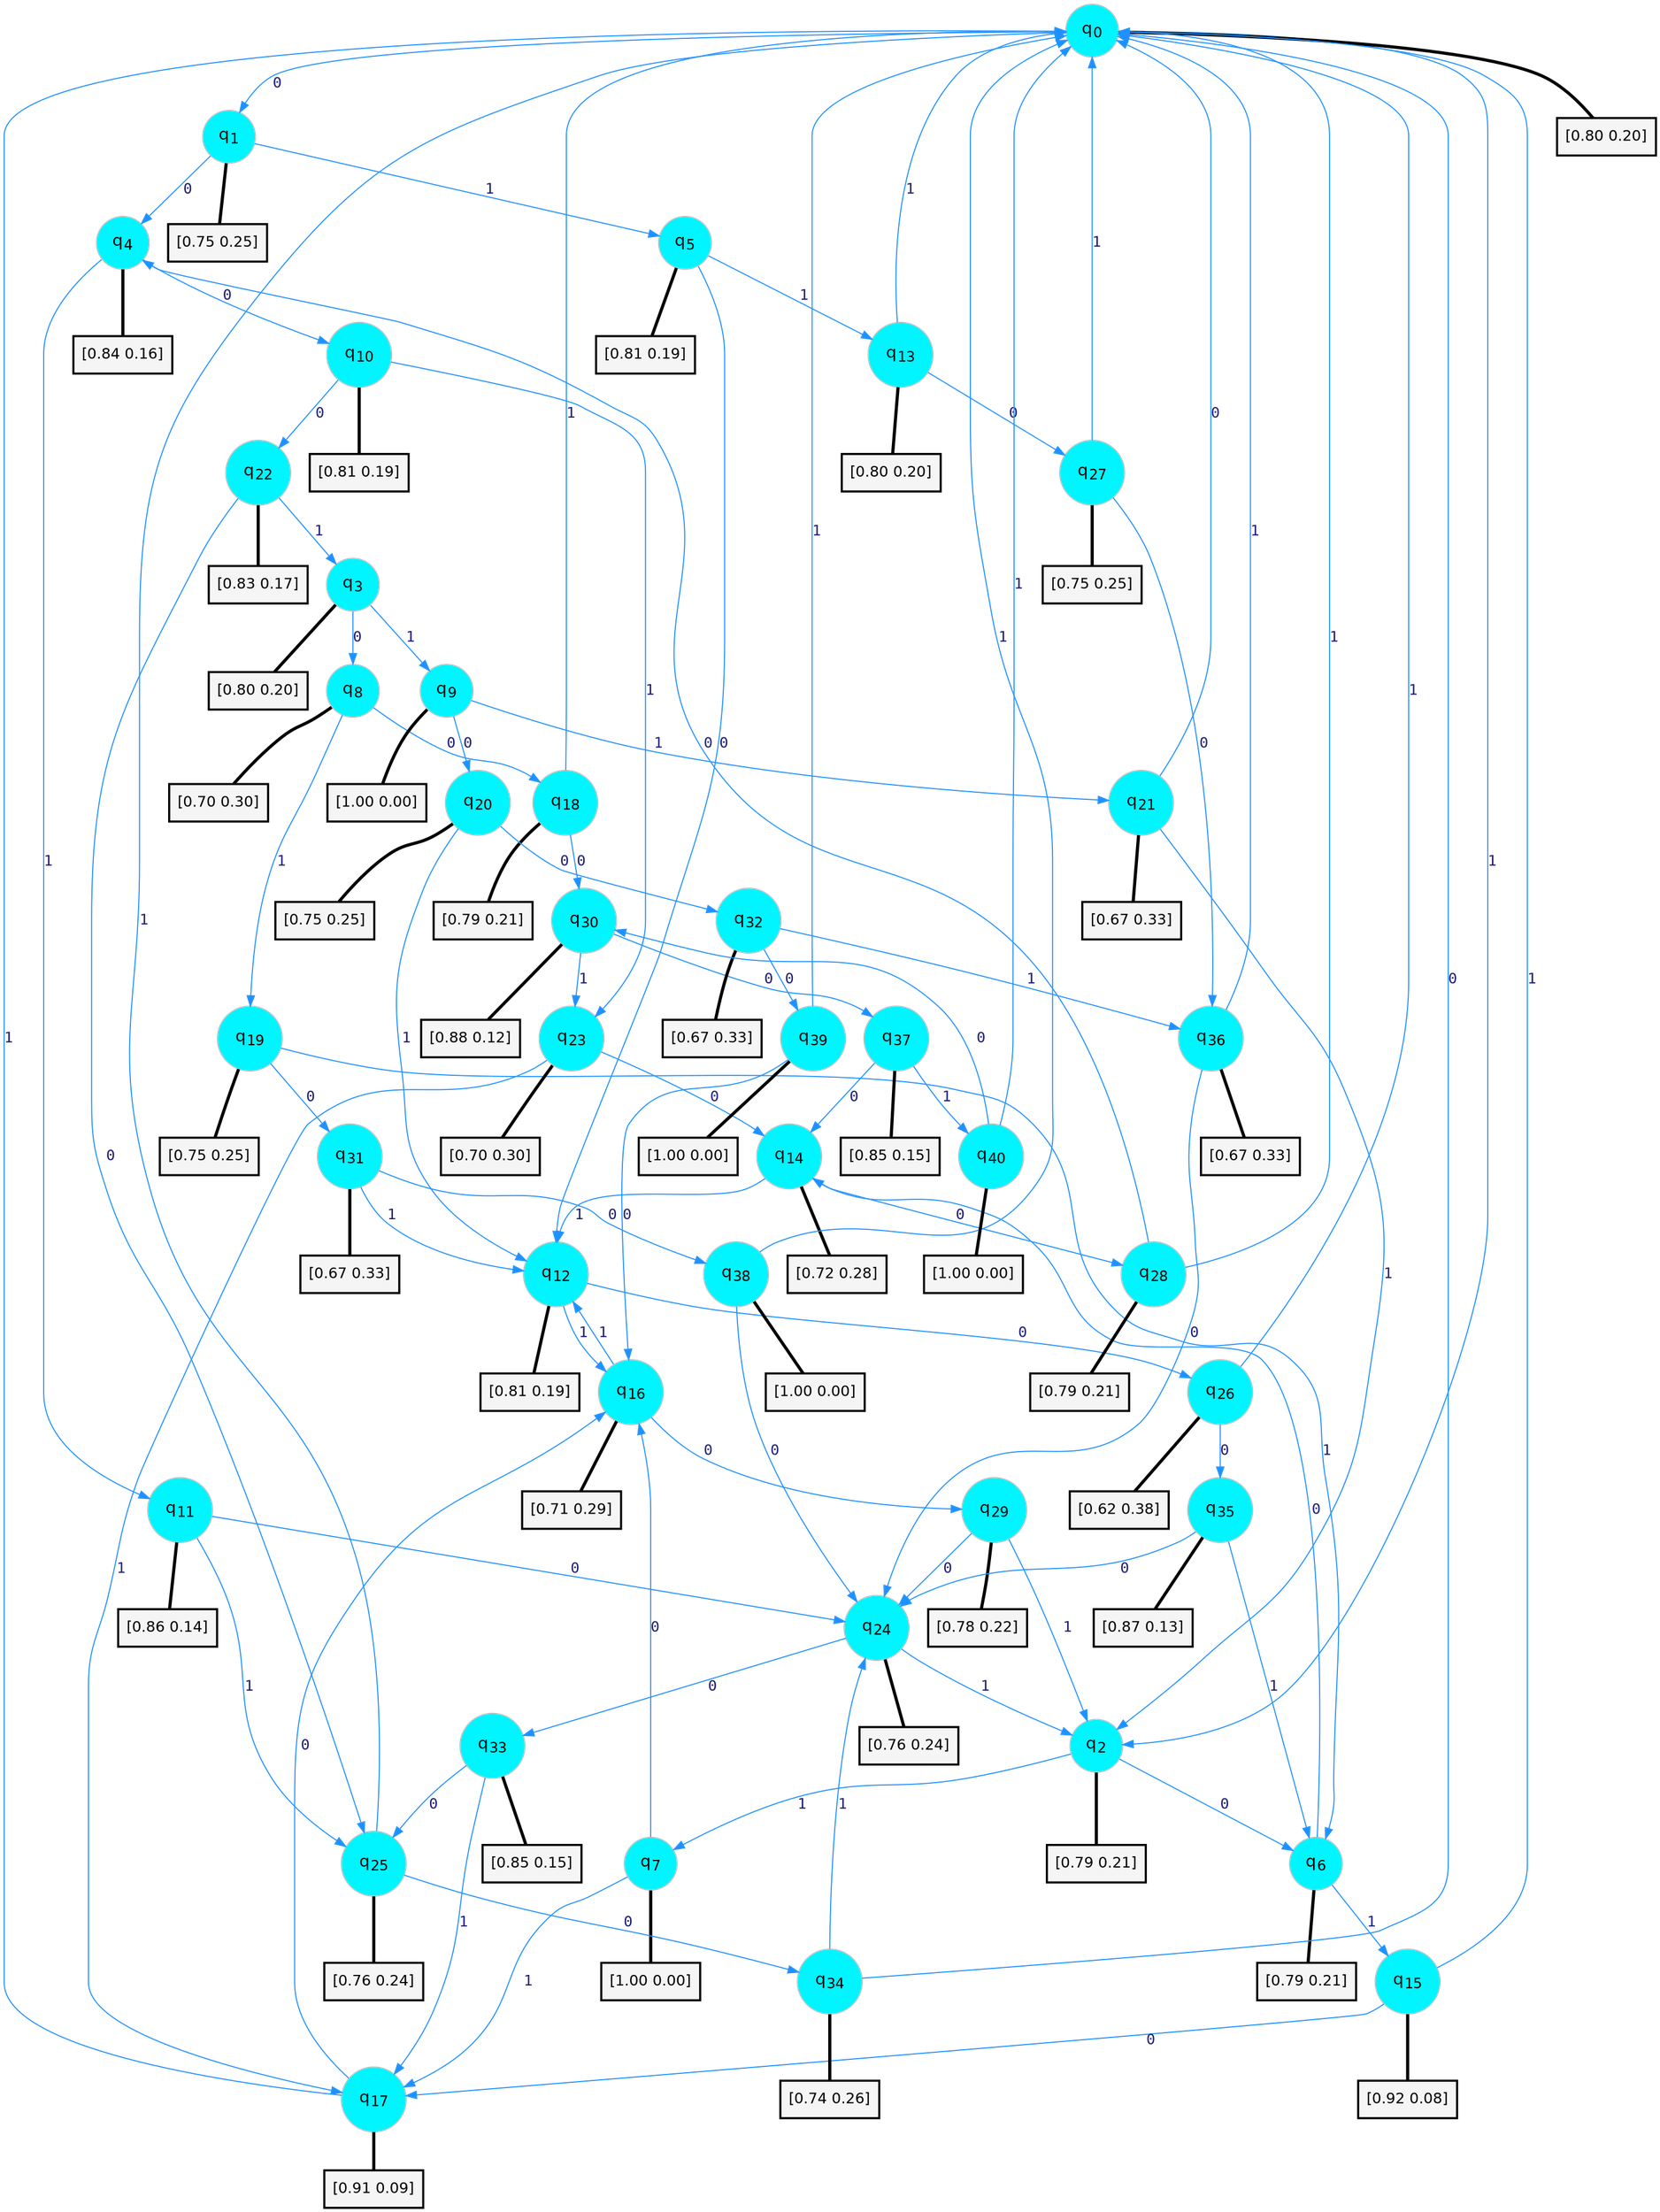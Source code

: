 digraph G {
graph [
bgcolor=transparent, dpi=300, rankdir=TD, size="40,25"];
node [
color=gray, fillcolor=turquoise1, fontcolor=black, fontname=Helvetica, fontsize=16, fontweight=bold, shape=circle, style=filled];
edge [
arrowsize=1, color=dodgerblue1, fontcolor=midnightblue, fontname=courier, fontweight=bold, penwidth=1, style=solid, weight=20];
0[label=<q<SUB>0</SUB>>];
1[label=<q<SUB>1</SUB>>];
2[label=<q<SUB>2</SUB>>];
3[label=<q<SUB>3</SUB>>];
4[label=<q<SUB>4</SUB>>];
5[label=<q<SUB>5</SUB>>];
6[label=<q<SUB>6</SUB>>];
7[label=<q<SUB>7</SUB>>];
8[label=<q<SUB>8</SUB>>];
9[label=<q<SUB>9</SUB>>];
10[label=<q<SUB>10</SUB>>];
11[label=<q<SUB>11</SUB>>];
12[label=<q<SUB>12</SUB>>];
13[label=<q<SUB>13</SUB>>];
14[label=<q<SUB>14</SUB>>];
15[label=<q<SUB>15</SUB>>];
16[label=<q<SUB>16</SUB>>];
17[label=<q<SUB>17</SUB>>];
18[label=<q<SUB>18</SUB>>];
19[label=<q<SUB>19</SUB>>];
20[label=<q<SUB>20</SUB>>];
21[label=<q<SUB>21</SUB>>];
22[label=<q<SUB>22</SUB>>];
23[label=<q<SUB>23</SUB>>];
24[label=<q<SUB>24</SUB>>];
25[label=<q<SUB>25</SUB>>];
26[label=<q<SUB>26</SUB>>];
27[label=<q<SUB>27</SUB>>];
28[label=<q<SUB>28</SUB>>];
29[label=<q<SUB>29</SUB>>];
30[label=<q<SUB>30</SUB>>];
31[label=<q<SUB>31</SUB>>];
32[label=<q<SUB>32</SUB>>];
33[label=<q<SUB>33</SUB>>];
34[label=<q<SUB>34</SUB>>];
35[label=<q<SUB>35</SUB>>];
36[label=<q<SUB>36</SUB>>];
37[label=<q<SUB>37</SUB>>];
38[label=<q<SUB>38</SUB>>];
39[label=<q<SUB>39</SUB>>];
40[label=<q<SUB>40</SUB>>];
41[label="[0.80 0.20]", shape=box,fontcolor=black, fontname=Helvetica, fontsize=14, penwidth=2, fillcolor=whitesmoke,color=black];
42[label="[0.75 0.25]", shape=box,fontcolor=black, fontname=Helvetica, fontsize=14, penwidth=2, fillcolor=whitesmoke,color=black];
43[label="[0.79 0.21]", shape=box,fontcolor=black, fontname=Helvetica, fontsize=14, penwidth=2, fillcolor=whitesmoke,color=black];
44[label="[0.80 0.20]", shape=box,fontcolor=black, fontname=Helvetica, fontsize=14, penwidth=2, fillcolor=whitesmoke,color=black];
45[label="[0.84 0.16]", shape=box,fontcolor=black, fontname=Helvetica, fontsize=14, penwidth=2, fillcolor=whitesmoke,color=black];
46[label="[0.81 0.19]", shape=box,fontcolor=black, fontname=Helvetica, fontsize=14, penwidth=2, fillcolor=whitesmoke,color=black];
47[label="[0.79 0.21]", shape=box,fontcolor=black, fontname=Helvetica, fontsize=14, penwidth=2, fillcolor=whitesmoke,color=black];
48[label="[1.00 0.00]", shape=box,fontcolor=black, fontname=Helvetica, fontsize=14, penwidth=2, fillcolor=whitesmoke,color=black];
49[label="[0.70 0.30]", shape=box,fontcolor=black, fontname=Helvetica, fontsize=14, penwidth=2, fillcolor=whitesmoke,color=black];
50[label="[1.00 0.00]", shape=box,fontcolor=black, fontname=Helvetica, fontsize=14, penwidth=2, fillcolor=whitesmoke,color=black];
51[label="[0.81 0.19]", shape=box,fontcolor=black, fontname=Helvetica, fontsize=14, penwidth=2, fillcolor=whitesmoke,color=black];
52[label="[0.86 0.14]", shape=box,fontcolor=black, fontname=Helvetica, fontsize=14, penwidth=2, fillcolor=whitesmoke,color=black];
53[label="[0.81 0.19]", shape=box,fontcolor=black, fontname=Helvetica, fontsize=14, penwidth=2, fillcolor=whitesmoke,color=black];
54[label="[0.80 0.20]", shape=box,fontcolor=black, fontname=Helvetica, fontsize=14, penwidth=2, fillcolor=whitesmoke,color=black];
55[label="[0.72 0.28]", shape=box,fontcolor=black, fontname=Helvetica, fontsize=14, penwidth=2, fillcolor=whitesmoke,color=black];
56[label="[0.92 0.08]", shape=box,fontcolor=black, fontname=Helvetica, fontsize=14, penwidth=2, fillcolor=whitesmoke,color=black];
57[label="[0.71 0.29]", shape=box,fontcolor=black, fontname=Helvetica, fontsize=14, penwidth=2, fillcolor=whitesmoke,color=black];
58[label="[0.91 0.09]", shape=box,fontcolor=black, fontname=Helvetica, fontsize=14, penwidth=2, fillcolor=whitesmoke,color=black];
59[label="[0.79 0.21]", shape=box,fontcolor=black, fontname=Helvetica, fontsize=14, penwidth=2, fillcolor=whitesmoke,color=black];
60[label="[0.75 0.25]", shape=box,fontcolor=black, fontname=Helvetica, fontsize=14, penwidth=2, fillcolor=whitesmoke,color=black];
61[label="[0.75 0.25]", shape=box,fontcolor=black, fontname=Helvetica, fontsize=14, penwidth=2, fillcolor=whitesmoke,color=black];
62[label="[0.67 0.33]", shape=box,fontcolor=black, fontname=Helvetica, fontsize=14, penwidth=2, fillcolor=whitesmoke,color=black];
63[label="[0.83 0.17]", shape=box,fontcolor=black, fontname=Helvetica, fontsize=14, penwidth=2, fillcolor=whitesmoke,color=black];
64[label="[0.70 0.30]", shape=box,fontcolor=black, fontname=Helvetica, fontsize=14, penwidth=2, fillcolor=whitesmoke,color=black];
65[label="[0.76 0.24]", shape=box,fontcolor=black, fontname=Helvetica, fontsize=14, penwidth=2, fillcolor=whitesmoke,color=black];
66[label="[0.76 0.24]", shape=box,fontcolor=black, fontname=Helvetica, fontsize=14, penwidth=2, fillcolor=whitesmoke,color=black];
67[label="[0.62 0.38]", shape=box,fontcolor=black, fontname=Helvetica, fontsize=14, penwidth=2, fillcolor=whitesmoke,color=black];
68[label="[0.75 0.25]", shape=box,fontcolor=black, fontname=Helvetica, fontsize=14, penwidth=2, fillcolor=whitesmoke,color=black];
69[label="[0.79 0.21]", shape=box,fontcolor=black, fontname=Helvetica, fontsize=14, penwidth=2, fillcolor=whitesmoke,color=black];
70[label="[0.78 0.22]", shape=box,fontcolor=black, fontname=Helvetica, fontsize=14, penwidth=2, fillcolor=whitesmoke,color=black];
71[label="[0.88 0.12]", shape=box,fontcolor=black, fontname=Helvetica, fontsize=14, penwidth=2, fillcolor=whitesmoke,color=black];
72[label="[0.67 0.33]", shape=box,fontcolor=black, fontname=Helvetica, fontsize=14, penwidth=2, fillcolor=whitesmoke,color=black];
73[label="[0.67 0.33]", shape=box,fontcolor=black, fontname=Helvetica, fontsize=14, penwidth=2, fillcolor=whitesmoke,color=black];
74[label="[0.85 0.15]", shape=box,fontcolor=black, fontname=Helvetica, fontsize=14, penwidth=2, fillcolor=whitesmoke,color=black];
75[label="[0.74 0.26]", shape=box,fontcolor=black, fontname=Helvetica, fontsize=14, penwidth=2, fillcolor=whitesmoke,color=black];
76[label="[0.87 0.13]", shape=box,fontcolor=black, fontname=Helvetica, fontsize=14, penwidth=2, fillcolor=whitesmoke,color=black];
77[label="[0.67 0.33]", shape=box,fontcolor=black, fontname=Helvetica, fontsize=14, penwidth=2, fillcolor=whitesmoke,color=black];
78[label="[0.85 0.15]", shape=box,fontcolor=black, fontname=Helvetica, fontsize=14, penwidth=2, fillcolor=whitesmoke,color=black];
79[label="[1.00 0.00]", shape=box,fontcolor=black, fontname=Helvetica, fontsize=14, penwidth=2, fillcolor=whitesmoke,color=black];
80[label="[1.00 0.00]", shape=box,fontcolor=black, fontname=Helvetica, fontsize=14, penwidth=2, fillcolor=whitesmoke,color=black];
81[label="[1.00 0.00]", shape=box,fontcolor=black, fontname=Helvetica, fontsize=14, penwidth=2, fillcolor=whitesmoke,color=black];
0->1 [label=0];
0->2 [label=1];
0->41 [arrowhead=none, penwidth=3,color=black];
1->4 [label=0];
1->5 [label=1];
1->42 [arrowhead=none, penwidth=3,color=black];
2->6 [label=0];
2->7 [label=1];
2->43 [arrowhead=none, penwidth=3,color=black];
3->8 [label=0];
3->9 [label=1];
3->44 [arrowhead=none, penwidth=3,color=black];
4->10 [label=0];
4->11 [label=1];
4->45 [arrowhead=none, penwidth=3,color=black];
5->12 [label=0];
5->13 [label=1];
5->46 [arrowhead=none, penwidth=3,color=black];
6->14 [label=0];
6->15 [label=1];
6->47 [arrowhead=none, penwidth=3,color=black];
7->16 [label=0];
7->17 [label=1];
7->48 [arrowhead=none, penwidth=3,color=black];
8->18 [label=0];
8->19 [label=1];
8->49 [arrowhead=none, penwidth=3,color=black];
9->20 [label=0];
9->21 [label=1];
9->50 [arrowhead=none, penwidth=3,color=black];
10->22 [label=0];
10->23 [label=1];
10->51 [arrowhead=none, penwidth=3,color=black];
11->24 [label=0];
11->25 [label=1];
11->52 [arrowhead=none, penwidth=3,color=black];
12->26 [label=0];
12->16 [label=1];
12->53 [arrowhead=none, penwidth=3,color=black];
13->27 [label=0];
13->0 [label=1];
13->54 [arrowhead=none, penwidth=3,color=black];
14->28 [label=0];
14->12 [label=1];
14->55 [arrowhead=none, penwidth=3,color=black];
15->17 [label=0];
15->0 [label=1];
15->56 [arrowhead=none, penwidth=3,color=black];
16->29 [label=0];
16->12 [label=1];
16->57 [arrowhead=none, penwidth=3,color=black];
17->16 [label=0];
17->0 [label=1];
17->58 [arrowhead=none, penwidth=3,color=black];
18->30 [label=0];
18->0 [label=1];
18->59 [arrowhead=none, penwidth=3,color=black];
19->31 [label=0];
19->6 [label=1];
19->60 [arrowhead=none, penwidth=3,color=black];
20->32 [label=0];
20->12 [label=1];
20->61 [arrowhead=none, penwidth=3,color=black];
21->0 [label=0];
21->2 [label=1];
21->62 [arrowhead=none, penwidth=3,color=black];
22->25 [label=0];
22->3 [label=1];
22->63 [arrowhead=none, penwidth=3,color=black];
23->14 [label=0];
23->17 [label=1];
23->64 [arrowhead=none, penwidth=3,color=black];
24->33 [label=0];
24->2 [label=1];
24->65 [arrowhead=none, penwidth=3,color=black];
25->34 [label=0];
25->0 [label=1];
25->66 [arrowhead=none, penwidth=3,color=black];
26->35 [label=0];
26->0 [label=1];
26->67 [arrowhead=none, penwidth=3,color=black];
27->36 [label=0];
27->0 [label=1];
27->68 [arrowhead=none, penwidth=3,color=black];
28->4 [label=0];
28->0 [label=1];
28->69 [arrowhead=none, penwidth=3,color=black];
29->24 [label=0];
29->2 [label=1];
29->70 [arrowhead=none, penwidth=3,color=black];
30->37 [label=0];
30->23 [label=1];
30->71 [arrowhead=none, penwidth=3,color=black];
31->38 [label=0];
31->12 [label=1];
31->72 [arrowhead=none, penwidth=3,color=black];
32->39 [label=0];
32->36 [label=1];
32->73 [arrowhead=none, penwidth=3,color=black];
33->25 [label=0];
33->17 [label=1];
33->74 [arrowhead=none, penwidth=3,color=black];
34->0 [label=0];
34->24 [label=1];
34->75 [arrowhead=none, penwidth=3,color=black];
35->24 [label=0];
35->6 [label=1];
35->76 [arrowhead=none, penwidth=3,color=black];
36->24 [label=0];
36->0 [label=1];
36->77 [arrowhead=none, penwidth=3,color=black];
37->14 [label=0];
37->40 [label=1];
37->78 [arrowhead=none, penwidth=3,color=black];
38->24 [label=0];
38->0 [label=1];
38->79 [arrowhead=none, penwidth=3,color=black];
39->16 [label=0];
39->0 [label=1];
39->80 [arrowhead=none, penwidth=3,color=black];
40->30 [label=0];
40->0 [label=1];
40->81 [arrowhead=none, penwidth=3,color=black];
}

